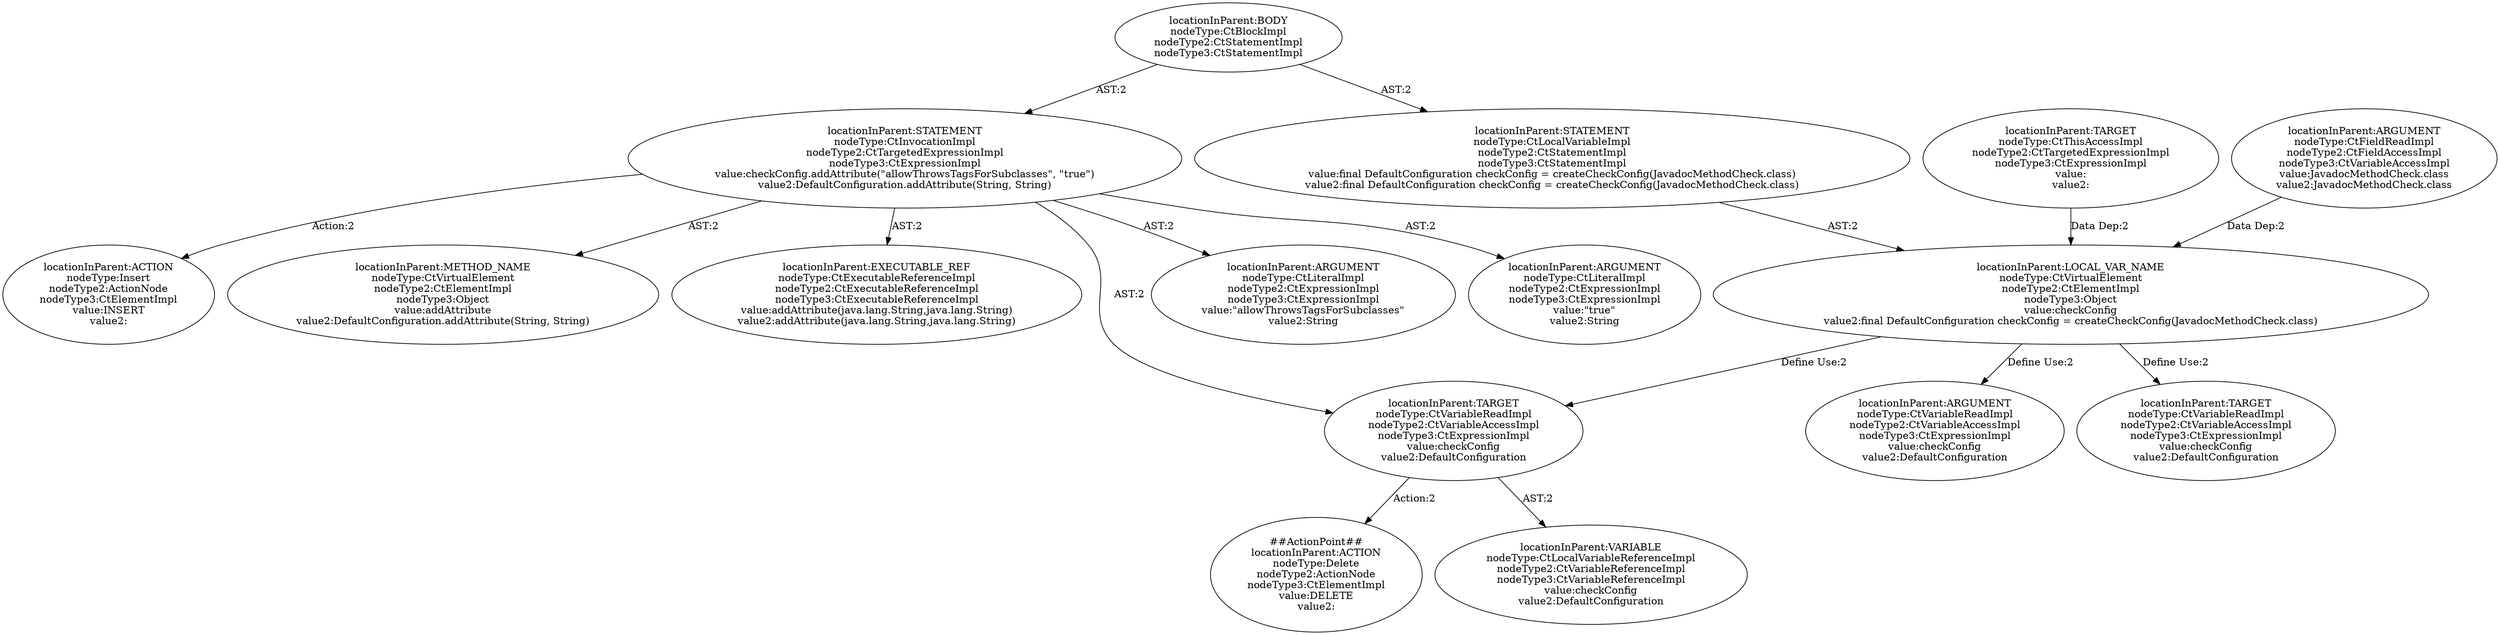 digraph "Pattern" {
0 [label="##ActionPoint##
locationInParent:ACTION
nodeType:Delete
nodeType2:ActionNode
nodeType3:CtElementImpl
value:DELETE
value2:" shape=ellipse]
1 [label="locationInParent:TARGET
nodeType:CtVariableReadImpl
nodeType2:CtVariableAccessImpl
nodeType3:CtExpressionImpl
value:checkConfig
value2:DefaultConfiguration" shape=ellipse]
2 [label="locationInParent:LOCAL_VAR_NAME
nodeType:CtVirtualElement
nodeType2:CtElementImpl
nodeType3:Object
value:checkConfig
value2:final DefaultConfiguration checkConfig = createCheckConfig(JavadocMethodCheck.class)" shape=ellipse]
3 [label="locationInParent:STATEMENT
nodeType:CtLocalVariableImpl
nodeType2:CtStatementImpl
nodeType3:CtStatementImpl
value:final DefaultConfiguration checkConfig = createCheckConfig(JavadocMethodCheck.class)
value2:final DefaultConfiguration checkConfig = createCheckConfig(JavadocMethodCheck.class)" shape=ellipse]
4 [label="locationInParent:TARGET
nodeType:CtThisAccessImpl
nodeType2:CtTargetedExpressionImpl
nodeType3:CtExpressionImpl
value:
value2:" shape=ellipse]
5 [label="locationInParent:ARGUMENT
nodeType:CtFieldReadImpl
nodeType2:CtFieldAccessImpl
nodeType3:CtVariableAccessImpl
value:JavadocMethodCheck.class
value2:JavadocMethodCheck.class" shape=ellipse]
6 [label="locationInParent:TARGET
nodeType:CtVariableReadImpl
nodeType2:CtVariableAccessImpl
nodeType3:CtExpressionImpl
value:checkConfig
value2:DefaultConfiguration" shape=ellipse]
7 [label="locationInParent:ARGUMENT
nodeType:CtVariableReadImpl
nodeType2:CtVariableAccessImpl
nodeType3:CtExpressionImpl
value:checkConfig
value2:DefaultConfiguration" shape=ellipse]
8 [label="locationInParent:STATEMENT
nodeType:CtInvocationImpl
nodeType2:CtTargetedExpressionImpl
nodeType3:CtExpressionImpl
value:checkConfig.addAttribute(\"allowThrowsTagsForSubclasses\", \"true\")
value2:DefaultConfiguration.addAttribute(String, String)" shape=ellipse]
9 [label="locationInParent:BODY
nodeType:CtBlockImpl
nodeType2:CtStatementImpl
nodeType3:CtStatementImpl" shape=ellipse]
10 [label="locationInParent:METHOD_NAME
nodeType:CtVirtualElement
nodeType2:CtElementImpl
nodeType3:Object
value:addAttribute
value2:DefaultConfiguration.addAttribute(String, String)" shape=ellipse]
11 [label="locationInParent:EXECUTABLE_REF
nodeType:CtExecutableReferenceImpl
nodeType2:CtExecutableReferenceImpl
nodeType3:CtExecutableReferenceImpl
value:addAttribute(java.lang.String,java.lang.String)
value2:addAttribute(java.lang.String,java.lang.String)" shape=ellipse]
12 [label="locationInParent:ARGUMENT
nodeType:CtLiteralImpl
nodeType2:CtExpressionImpl
nodeType3:CtExpressionImpl
value:\"allowThrowsTagsForSubclasses\"
value2:String" shape=ellipse]
13 [label="locationInParent:ARGUMENT
nodeType:CtLiteralImpl
nodeType2:CtExpressionImpl
nodeType3:CtExpressionImpl
value:\"true\"
value2:String" shape=ellipse]
14 [label="locationInParent:ACTION
nodeType:Insert
nodeType2:ActionNode
nodeType3:CtElementImpl
value:INSERT
value2:" shape=ellipse]
15 [label="locationInParent:VARIABLE
nodeType:CtLocalVariableReferenceImpl
nodeType2:CtVariableReferenceImpl
nodeType3:CtVariableReferenceImpl
value:checkConfig
value2:DefaultConfiguration" shape=ellipse]
1 -> 0 [label="Action:2"];
1 -> 15 [label="AST:2"];
2 -> 1 [label="Define Use:2"];
2 -> 6 [label="Define Use:2"];
2 -> 7 [label="Define Use:2"];
3 -> 2 [label="AST:2"];
4 -> 2 [label="Data Dep:2"];
5 -> 2 [label="Data Dep:2"];
8 -> 1 [label="AST:2"];
8 -> 10 [label="AST:2"];
8 -> 11 [label="AST:2"];
8 -> 12 [label="AST:2"];
8 -> 13 [label="AST:2"];
8 -> 14 [label="Action:2"];
9 -> 3 [label="AST:2"];
9 -> 8 [label="AST:2"];
}